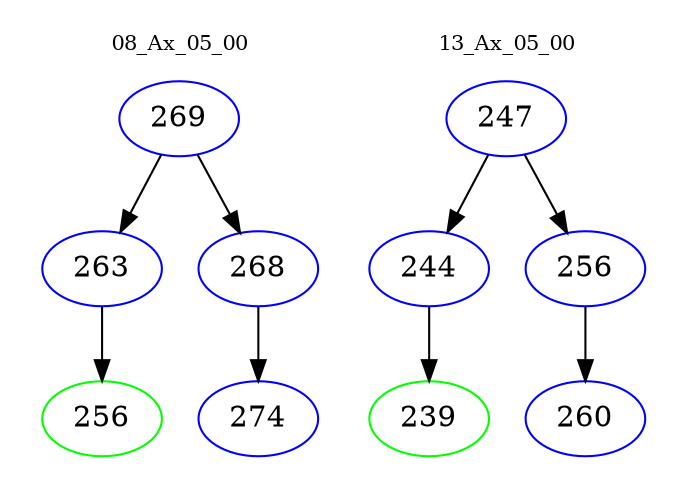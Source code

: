 digraph{
subgraph cluster_0 {
color = white
label = "08_Ax_05_00";
fontsize=10;
T0_269 [label="269", color="blue"]
T0_269 -> T0_263 [color="black"]
T0_263 [label="263", color="blue"]
T0_263 -> T0_256 [color="black"]
T0_256 [label="256", color="green"]
T0_269 -> T0_268 [color="black"]
T0_268 [label="268", color="blue"]
T0_268 -> T0_274 [color="black"]
T0_274 [label="274", color="blue"]
}
subgraph cluster_1 {
color = white
label = "13_Ax_05_00";
fontsize=10;
T1_247 [label="247", color="blue"]
T1_247 -> T1_244 [color="black"]
T1_244 [label="244", color="blue"]
T1_244 -> T1_239 [color="black"]
T1_239 [label="239", color="green"]
T1_247 -> T1_256 [color="black"]
T1_256 [label="256", color="blue"]
T1_256 -> T1_260 [color="black"]
T1_260 [label="260", color="blue"]
}
}
